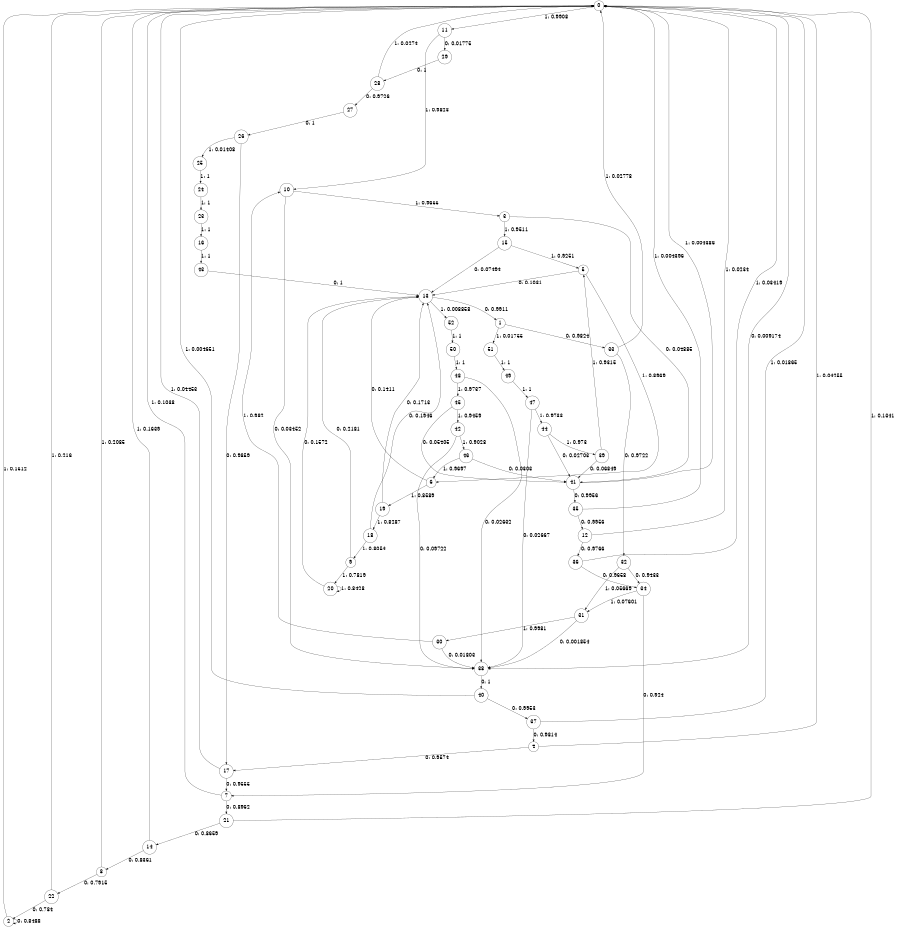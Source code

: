 digraph "ch3_face_source_L13" {
size = "6,8.5";
ratio = "fill";
node [shape = circle];
node [fontsize = 24];
edge [fontsize = 24];
0 -> 38 [label = "0: 0.009174  "];
0 -> 11 [label = "1: 0.9908   "];
1 -> 33 [label = "0: 0.9824   "];
1 -> 51 [label = "1: 0.01755  "];
2 -> 2 [label = "0: 0.8488   "];
2 -> 0 [label = "1: 0.1512   "];
3 -> 41 [label = "0: 0.04885  "];
3 -> 15 [label = "1: 0.9511   "];
4 -> 17 [label = "0: 0.9574   "];
4 -> 0 [label = "1: 0.04255  "];
5 -> 13 [label = "0: 0.1031   "];
5 -> 6 [label = "1: 0.8969   "];
6 -> 13 [label = "0: 0.1411   "];
6 -> 19 [label = "1: 0.8589   "];
7 -> 21 [label = "0: 0.8962   "];
7 -> 0 [label = "1: 0.1038   "];
8 -> 22 [label = "0: 0.7915   "];
8 -> 0 [label = "1: 0.2085   "];
9 -> 13 [label = "0: 0.2181   "];
9 -> 20 [label = "1: 0.7819   "];
10 -> 38 [label = "0: 0.03452  "];
10 -> 3 [label = "1: 0.9655   "];
11 -> 29 [label = "0: 0.01775  "];
11 -> 10 [label = "1: 0.9823   "];
12 -> 36 [label = "0: 0.9766   "];
12 -> 0 [label = "1: 0.0234   "];
13 -> 1 [label = "0: 0.9911   "];
13 -> 52 [label = "1: 0.008858  "];
14 -> 8 [label = "0: 0.8361   "];
14 -> 0 [label = "1: 0.1639   "];
15 -> 13 [label = "0: 0.07494  "];
15 -> 5 [label = "1: 0.9251   "];
16 -> 43 [label = "1: 1        "];
17 -> 7 [label = "0: 0.9555   "];
17 -> 0 [label = "1: 0.04453  "];
18 -> 13 [label = "0: 0.1946   "];
18 -> 9 [label = "1: 0.8054   "];
19 -> 13 [label = "0: 0.1713   "];
19 -> 18 [label = "1: 0.8287   "];
20 -> 13 [label = "0: 0.1572   "];
20 -> 20 [label = "1: 0.8428   "];
21 -> 14 [label = "0: 0.8659   "];
21 -> 0 [label = "1: 0.1341   "];
22 -> 2 [label = "0: 0.784    "];
22 -> 0 [label = "1: 0.216    "];
23 -> 16 [label = "1: 1        "];
24 -> 23 [label = "1: 1        "];
25 -> 24 [label = "1: 1        "];
26 -> 17 [label = "0: 0.9859   "];
26 -> 25 [label = "1: 0.01408  "];
27 -> 26 [label = "0: 1        "];
28 -> 27 [label = "0: 0.9726   "];
28 -> 0 [label = "1: 0.0274   "];
29 -> 28 [label = "0: 1        "];
30 -> 38 [label = "0: 0.01803  "];
30 -> 10 [label = "1: 0.982    "];
31 -> 38 [label = "0: 0.001854  "];
31 -> 30 [label = "1: 0.9981   "];
32 -> 34 [label = "0: 0.9433   "];
32 -> 31 [label = "1: 0.05669  "];
33 -> 32 [label = "0: 0.9722   "];
33 -> 0 [label = "1: 0.02778  "];
34 -> 7 [label = "0: 0.924    "];
34 -> 31 [label = "1: 0.07601  "];
35 -> 12 [label = "0: 0.9956   "];
35 -> 0 [label = "1: 0.004396  "];
36 -> 34 [label = "0: 0.9658   "];
36 -> 0 [label = "1: 0.03419  "];
37 -> 4 [label = "0: 0.9814   "];
37 -> 0 [label = "1: 0.01865  "];
38 -> 40 [label = "0: 1        "];
39 -> 41 [label = "0: 0.06849  "];
39 -> 5 [label = "1: 0.9315   "];
40 -> 37 [label = "0: 0.9953   "];
40 -> 0 [label = "1: 0.004651  "];
41 -> 35 [label = "0: 0.9956   "];
41 -> 0 [label = "1: 0.004386  "];
42 -> 38 [label = "0: 0.09722  "];
42 -> 46 [label = "1: 0.9028   "];
43 -> 13 [label = "0: 1        "];
44 -> 41 [label = "0: 0.02703  "];
44 -> 39 [label = "1: 0.973    "];
45 -> 41 [label = "0: 0.05405  "];
45 -> 42 [label = "1: 0.9459   "];
46 -> 41 [label = "0: 0.0303   "];
46 -> 6 [label = "1: 0.9697   "];
47 -> 38 [label = "0: 0.02667  "];
47 -> 44 [label = "1: 0.9733   "];
48 -> 38 [label = "0: 0.02632  "];
48 -> 45 [label = "1: 0.9737   "];
49 -> 47 [label = "1: 1        "];
50 -> 48 [label = "1: 1        "];
51 -> 49 [label = "1: 1        "];
52 -> 50 [label = "1: 1        "];
}